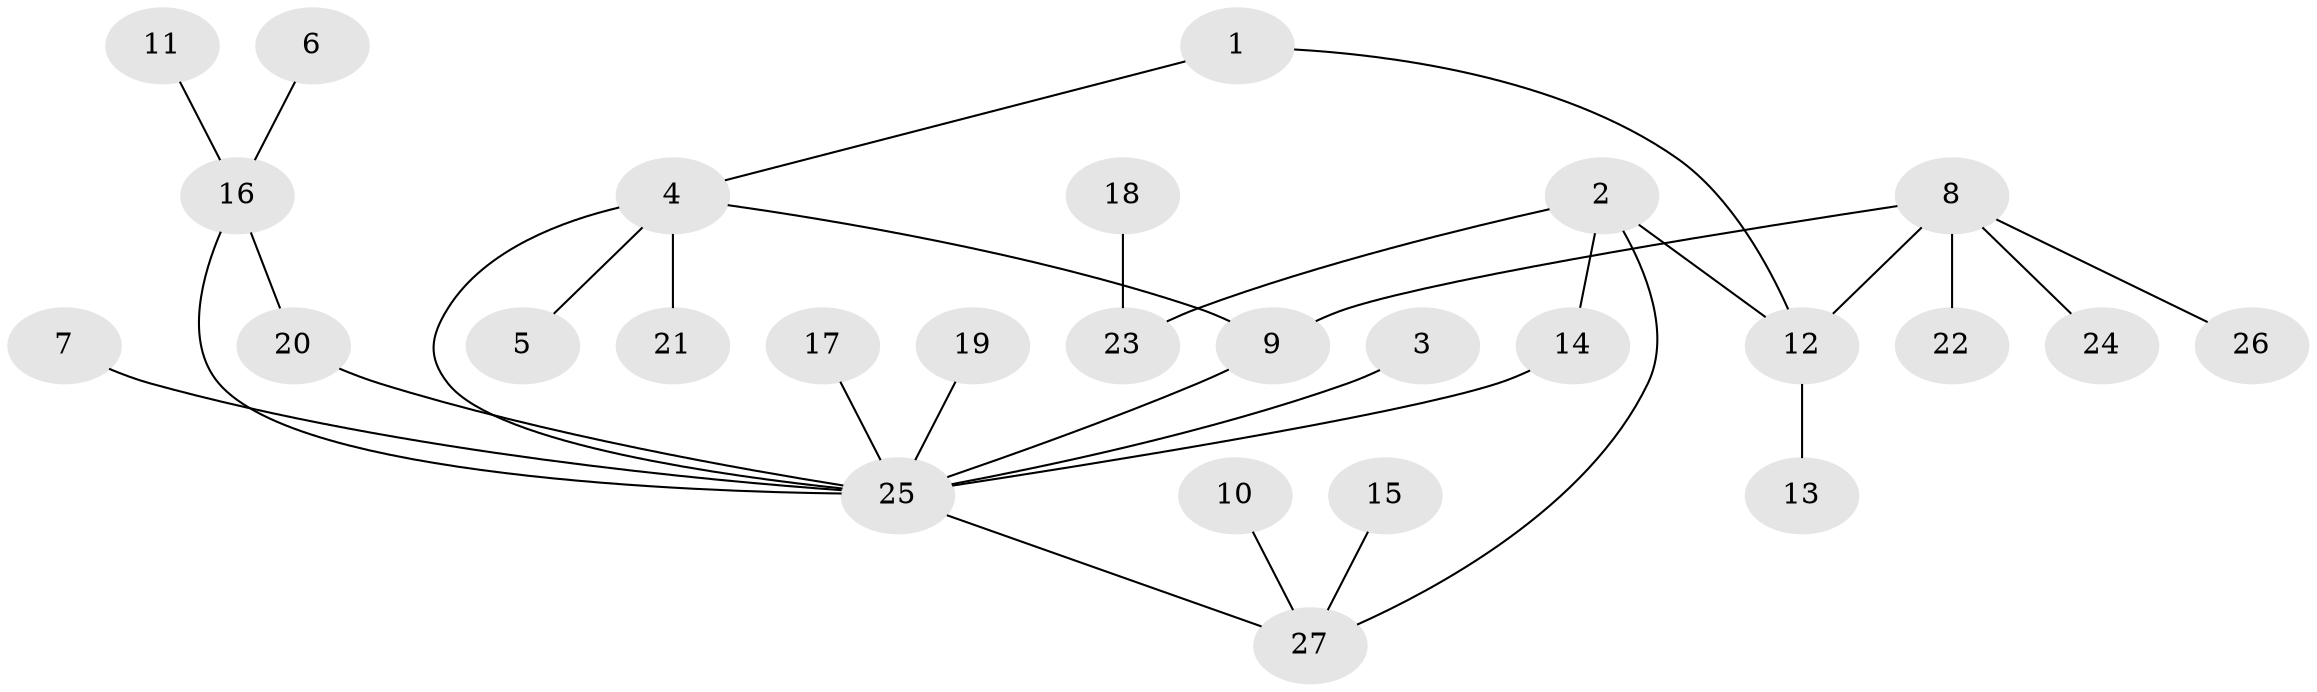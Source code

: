 // original degree distribution, {6: 0.037037037037037035, 7: 0.05555555555555555, 2: 0.18518518518518517, 5: 0.018518518518518517, 3: 0.037037037037037035, 1: 0.6111111111111112, 13: 0.018518518518518517, 4: 0.037037037037037035}
// Generated by graph-tools (version 1.1) at 2025/01/03/09/25 03:01:55]
// undirected, 27 vertices, 31 edges
graph export_dot {
graph [start="1"]
  node [color=gray90,style=filled];
  1;
  2;
  3;
  4;
  5;
  6;
  7;
  8;
  9;
  10;
  11;
  12;
  13;
  14;
  15;
  16;
  17;
  18;
  19;
  20;
  21;
  22;
  23;
  24;
  25;
  26;
  27;
  1 -- 4 [weight=1.0];
  1 -- 12 [weight=1.0];
  2 -- 12 [weight=1.0];
  2 -- 14 [weight=1.0];
  2 -- 23 [weight=1.0];
  2 -- 27 [weight=1.0];
  3 -- 25 [weight=1.0];
  4 -- 5 [weight=1.0];
  4 -- 9 [weight=1.0];
  4 -- 21 [weight=1.0];
  4 -- 25 [weight=1.0];
  6 -- 16 [weight=1.0];
  7 -- 25 [weight=1.0];
  8 -- 9 [weight=1.0];
  8 -- 12 [weight=1.0];
  8 -- 22 [weight=1.0];
  8 -- 24 [weight=1.0];
  8 -- 26 [weight=1.0];
  9 -- 25 [weight=1.0];
  10 -- 27 [weight=1.0];
  11 -- 16 [weight=1.0];
  12 -- 13 [weight=1.0];
  14 -- 25 [weight=1.0];
  15 -- 27 [weight=1.0];
  16 -- 20 [weight=1.0];
  16 -- 25 [weight=1.0];
  17 -- 25 [weight=1.0];
  18 -- 23 [weight=1.0];
  19 -- 25 [weight=1.0];
  20 -- 25 [weight=1.0];
  25 -- 27 [weight=1.0];
}
